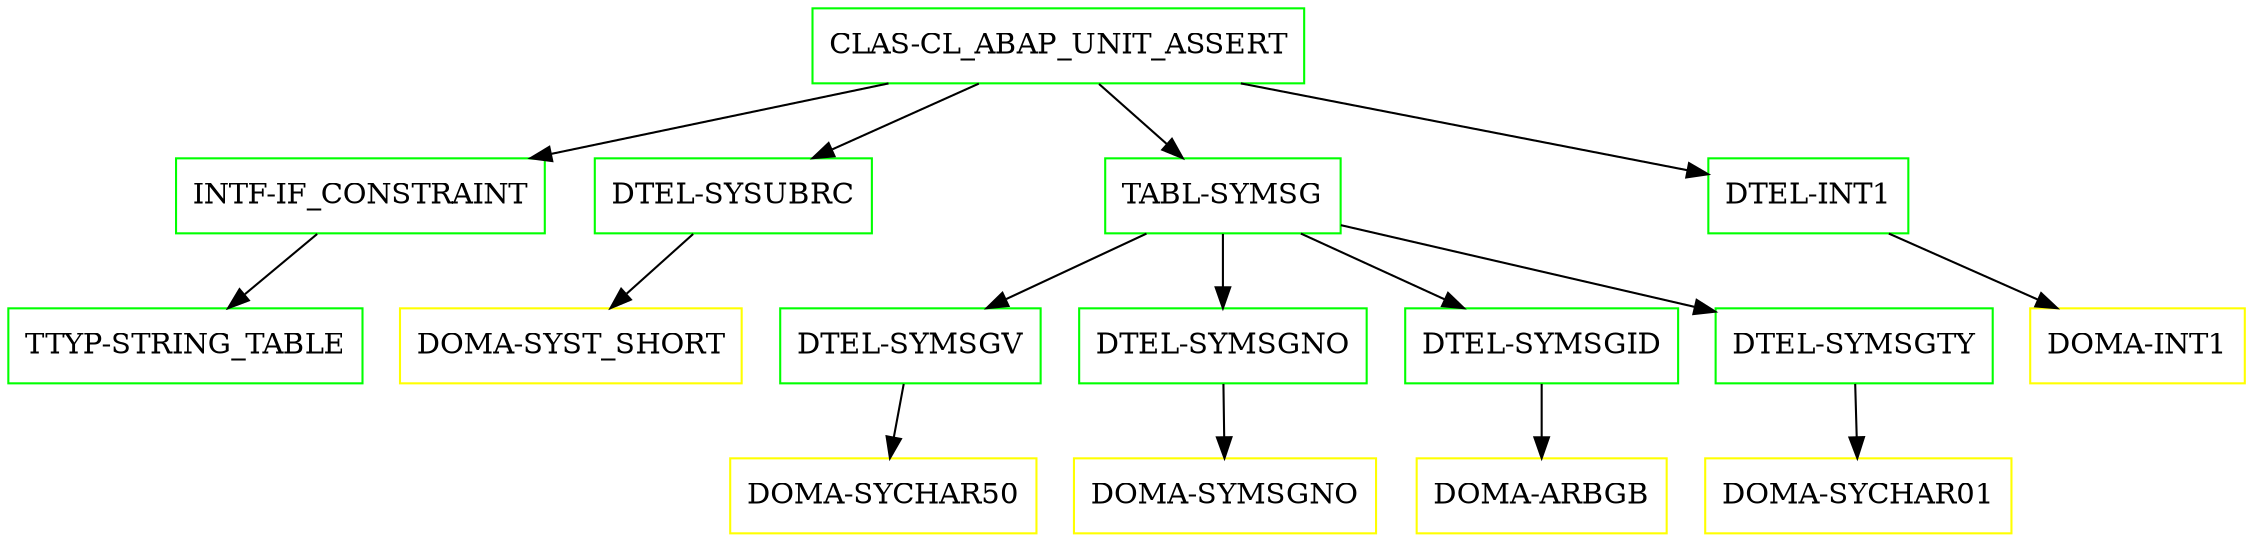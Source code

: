 digraph G {
  "CLAS-CL_ABAP_UNIT_ASSERT" [shape=box,color=green];
  "INTF-IF_CONSTRAINT" [shape=box,color=green,URL="./INTF_IF_CONSTRAINT.html"];
  "TTYP-STRING_TABLE" [shape=box,color=green,URL="./TTYP_STRING_TABLE.html"];
  "DTEL-SYSUBRC" [shape=box,color=green,URL="./DTEL_SYSUBRC.html"];
  "DOMA-SYST_SHORT" [shape=box,color=yellow,URL="./DOMA_SYST_SHORT.html"];
  "TABL-SYMSG" [shape=box,color=green,URL="./TABL_SYMSG.html"];
  "DTEL-SYMSGV" [shape=box,color=green,URL="./DTEL_SYMSGV.html"];
  "DOMA-SYCHAR50" [shape=box,color=yellow,URL="./DOMA_SYCHAR50.html"];
  "DTEL-SYMSGNO" [shape=box,color=green,URL="./DTEL_SYMSGNO.html"];
  "DOMA-SYMSGNO" [shape=box,color=yellow,URL="./DOMA_SYMSGNO.html"];
  "DTEL-SYMSGID" [shape=box,color=green,URL="./DTEL_SYMSGID.html"];
  "DOMA-ARBGB" [shape=box,color=yellow,URL="./DOMA_ARBGB.html"];
  "DTEL-SYMSGTY" [shape=box,color=green,URL="./DTEL_SYMSGTY.html"];
  "DOMA-SYCHAR01" [shape=box,color=yellow,URL="./DOMA_SYCHAR01.html"];
  "DTEL-INT1" [shape=box,color=green,URL="./DTEL_INT1.html"];
  "DOMA-INT1" [shape=box,color=yellow,URL="./DOMA_INT1.html"];
  "CLAS-CL_ABAP_UNIT_ASSERT" -> "DTEL-INT1";
  "CLAS-CL_ABAP_UNIT_ASSERT" -> "TABL-SYMSG";
  "CLAS-CL_ABAP_UNIT_ASSERT" -> "DTEL-SYSUBRC";
  "CLAS-CL_ABAP_UNIT_ASSERT" -> "INTF-IF_CONSTRAINT";
  "INTF-IF_CONSTRAINT" -> "TTYP-STRING_TABLE";
  "DTEL-SYSUBRC" -> "DOMA-SYST_SHORT";
  "TABL-SYMSG" -> "DTEL-SYMSGTY";
  "TABL-SYMSG" -> "DTEL-SYMSGID";
  "TABL-SYMSG" -> "DTEL-SYMSGNO";
  "TABL-SYMSG" -> "DTEL-SYMSGV";
  "DTEL-SYMSGV" -> "DOMA-SYCHAR50";
  "DTEL-SYMSGNO" -> "DOMA-SYMSGNO";
  "DTEL-SYMSGID" -> "DOMA-ARBGB";
  "DTEL-SYMSGTY" -> "DOMA-SYCHAR01";
  "DTEL-INT1" -> "DOMA-INT1";
}
